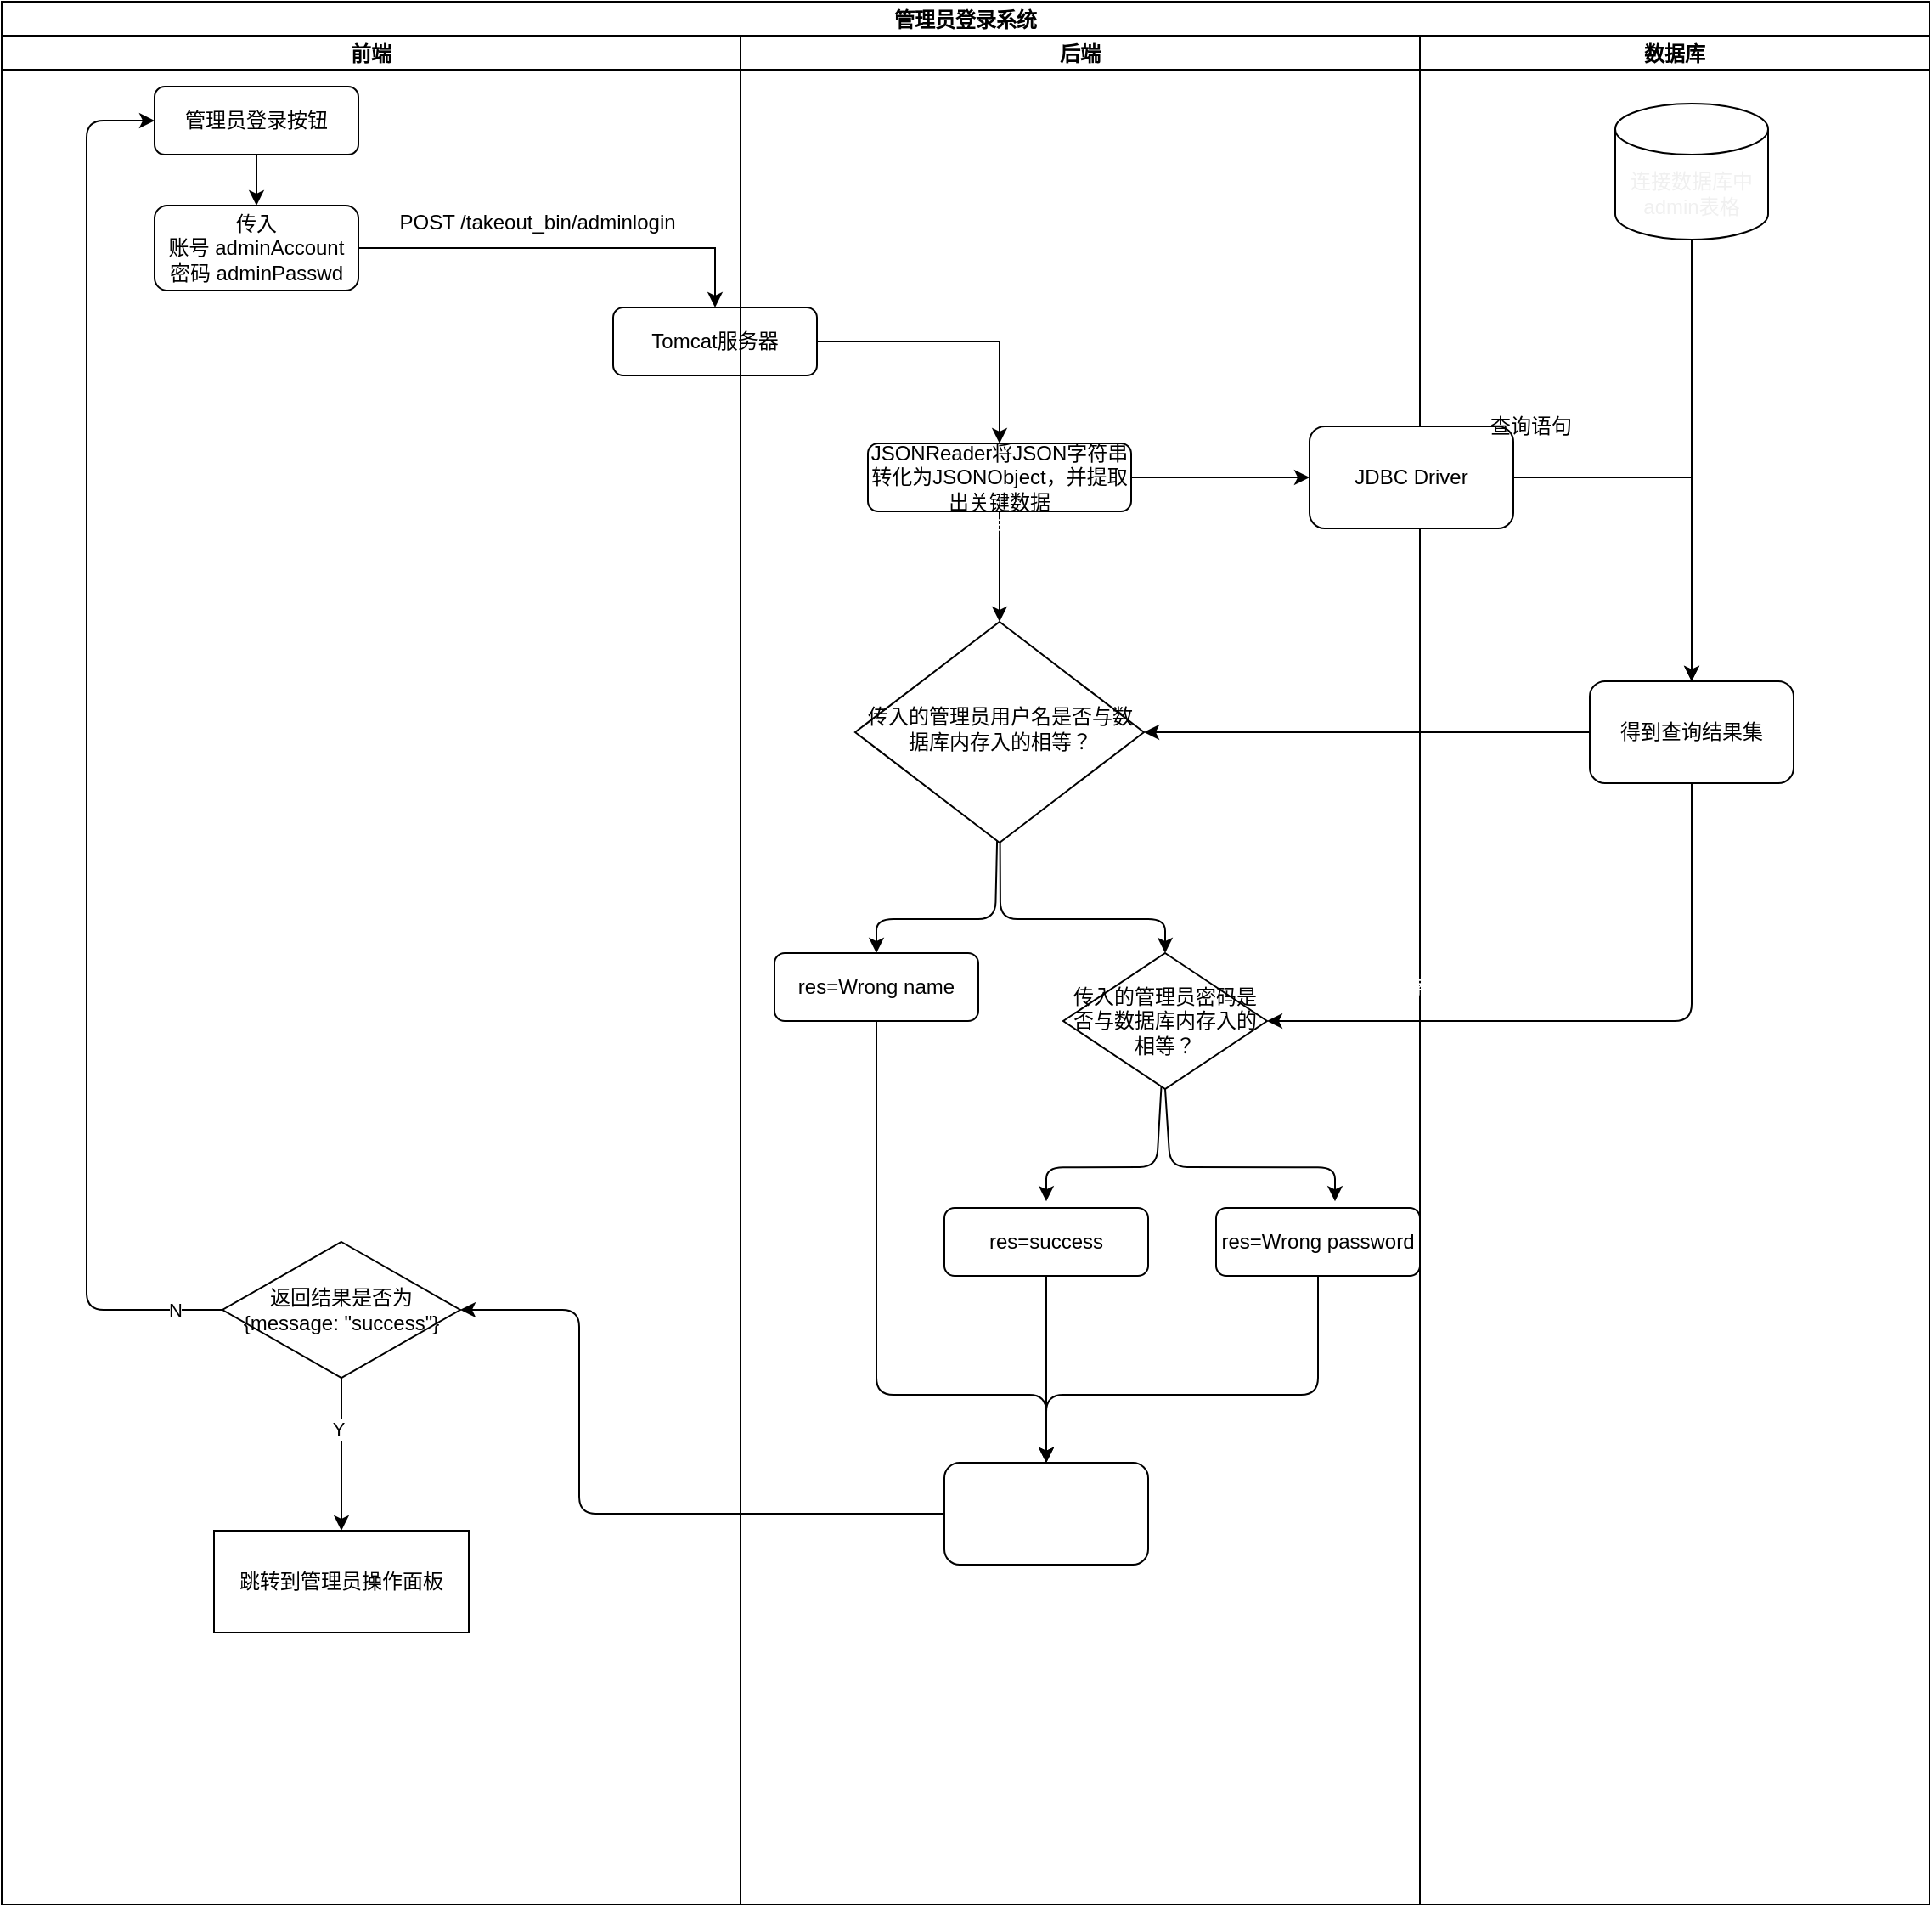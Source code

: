 <mxfile>
    <diagram id="C5RBs43oDa-KdzZeNtuy" name="Page-1">
        <mxGraphModel dx="812" dy="1836" grid="1" gridSize="10" guides="1" tooltips="1" connect="1" arrows="1" fold="1" page="1" pageScale="1" pageWidth="827" pageHeight="1169" math="0" shadow="0">
            <root>
                <mxCell id="WIyWlLk6GJQsqaUBKTNV-0"/>
                <mxCell id="WIyWlLk6GJQsqaUBKTNV-1" parent="WIyWlLk6GJQsqaUBKTNV-0"/>
                <mxCell id="Nnn05chG0eaQS7qh2sse-32" value="管理员登录系统" style="swimlane;childLayout=stackLayout;resizeParent=1;resizeParentMax=0;startSize=20;" parent="WIyWlLk6GJQsqaUBKTNV-1" vertex="1">
                    <mxGeometry x="80" y="-60" width="1135" height="1120" as="geometry"/>
                </mxCell>
                <mxCell id="Nnn05chG0eaQS7qh2sse-33" value="前端" style="swimlane;startSize=20;" parent="Nnn05chG0eaQS7qh2sse-32" vertex="1">
                    <mxGeometry y="20" width="435" height="1100" as="geometry"/>
                </mxCell>
                <mxCell id="WIyWlLk6GJQsqaUBKTNV-3" value="管理员登录按钮" style="rounded=1;whiteSpace=wrap;html=1;fontSize=12;glass=0;strokeWidth=1;shadow=0;" parent="Nnn05chG0eaQS7qh2sse-33" vertex="1">
                    <mxGeometry x="90" y="30" width="120" height="40" as="geometry"/>
                </mxCell>
                <mxCell id="iS-OtDxBqbeYaa8vzJeI-2" value="Tomcat服务器" style="rounded=1;whiteSpace=wrap;html=1;" parent="Nnn05chG0eaQS7qh2sse-33" vertex="1">
                    <mxGeometry x="360" y="160" width="120" height="40" as="geometry"/>
                </mxCell>
                <mxCell id="iS-OtDxBqbeYaa8vzJeI-5" value="POST /takeout_bin/adminlogin" style="text;html=1;align=center;verticalAlign=middle;resizable=0;points=[];autosize=1;strokeColor=none;fillColor=none;" parent="Nnn05chG0eaQS7qh2sse-33" vertex="1">
                    <mxGeometry x="225" y="100" width="180" height="20" as="geometry"/>
                </mxCell>
                <mxCell id="0su01C4IOqTVJXGGitPO-1" style="edgeStyle=orthogonalEdgeStyle;rounded=0;orthogonalLoop=1;jettySize=auto;html=1;" parent="Nnn05chG0eaQS7qh2sse-33" source="CLrBrozOyrgCROqdUv1q-2" target="iS-OtDxBqbeYaa8vzJeI-2" edge="1">
                    <mxGeometry relative="1" as="geometry"/>
                </mxCell>
                <mxCell id="CLrBrozOyrgCROqdUv1q-2" value="传入&lt;br&gt;账号 adminAccount &lt;br&gt;密码 adminPasswd" style="rounded=1;whiteSpace=wrap;html=1;" parent="Nnn05chG0eaQS7qh2sse-33" vertex="1">
                    <mxGeometry x="90" y="100" width="120" height="50" as="geometry"/>
                </mxCell>
                <mxCell id="CLrBrozOyrgCROqdUv1q-1" style="edgeStyle=orthogonalEdgeStyle;rounded=0;orthogonalLoop=1;jettySize=auto;html=1;exitX=0.5;exitY=1;exitDx=0;exitDy=0;" parent="Nnn05chG0eaQS7qh2sse-33" source="WIyWlLk6GJQsqaUBKTNV-3" target="CLrBrozOyrgCROqdUv1q-2" edge="1">
                    <mxGeometry relative="1" as="geometry">
                        <mxPoint x="150" y="100" as="targetPoint"/>
                    </mxGeometry>
                </mxCell>
                <mxCell id="44" style="edgeStyle=none;html=1;entryX=0;entryY=0.5;entryDx=0;entryDy=0;" edge="1" parent="Nnn05chG0eaQS7qh2sse-33" target="WIyWlLk6GJQsqaUBKTNV-3">
                    <mxGeometry relative="1" as="geometry">
                        <mxPoint x="130" y="750" as="sourcePoint"/>
                        <Array as="points">
                            <mxPoint x="50" y="750"/>
                            <mxPoint x="50" y="50"/>
                            <mxPoint x="80" y="50"/>
                        </Array>
                    </mxGeometry>
                </mxCell>
                <mxCell id="45" value="N&lt;br&gt;" style="edgeLabel;html=1;align=center;verticalAlign=middle;resizable=0;points=[];" vertex="1" connectable="0" parent="44">
                    <mxGeometry x="-0.93" relative="1" as="geometry">
                        <mxPoint as="offset"/>
                    </mxGeometry>
                </mxCell>
                <mxCell id="47" value="" style="edgeStyle=none;html=1;" edge="1" parent="Nnn05chG0eaQS7qh2sse-33" source="43" target="46">
                    <mxGeometry relative="1" as="geometry"/>
                </mxCell>
                <mxCell id="48" value="Y" style="edgeLabel;html=1;align=center;verticalAlign=middle;resizable=0;points=[];" vertex="1" connectable="0" parent="47">
                    <mxGeometry x="-0.34" y="-2" relative="1" as="geometry">
                        <mxPoint as="offset"/>
                    </mxGeometry>
                </mxCell>
                <mxCell id="43" value="返回结果是否为&lt;br&gt;{message: &quot;success&quot;}" style="rhombus;whiteSpace=wrap;html=1;" parent="Nnn05chG0eaQS7qh2sse-33" vertex="1">
                    <mxGeometry x="130" y="710" width="140" height="80" as="geometry"/>
                </mxCell>
                <mxCell id="46" value="跳转到管理员操作面板" style="whiteSpace=wrap;html=1;" vertex="1" parent="Nnn05chG0eaQS7qh2sse-33">
                    <mxGeometry x="125" y="880" width="150" height="60" as="geometry"/>
                </mxCell>
                <mxCell id="Nnn05chG0eaQS7qh2sse-34" value="后端" style="swimlane;startSize=20;" parent="Nnn05chG0eaQS7qh2sse-32" vertex="1">
                    <mxGeometry x="435" y="20" width="400" height="1100" as="geometry"/>
                </mxCell>
                <mxCell id="8" style="edgeStyle=none;html=1;entryX=0.5;entryY=0;entryDx=0;entryDy=0;fontColor=#FFFFFF;" parent="Nnn05chG0eaQS7qh2sse-34" source="Nnn05chG0eaQS7qh2sse-3" target="WIyWlLk6GJQsqaUBKTNV-6" edge="1">
                    <mxGeometry relative="1" as="geometry"/>
                </mxCell>
                <mxCell id="Nnn05chG0eaQS7qh2sse-3" value="JSONReader将JSON字符串转化为JSONObject，并提取出关键数据" style="rounded=1;whiteSpace=wrap;html=1;" parent="Nnn05chG0eaQS7qh2sse-34" vertex="1">
                    <mxGeometry x="75" y="240" width="155" height="40" as="geometry"/>
                </mxCell>
                <mxCell id="10" style="edgeStyle=none;html=1;entryX=0.5;entryY=0;entryDx=0;entryDy=0;fontColor=#FFFFFF;" parent="Nnn05chG0eaQS7qh2sse-34" source="WIyWlLk6GJQsqaUBKTNV-6" target="WIyWlLk6GJQsqaUBKTNV-7" edge="1">
                    <mxGeometry relative="1" as="geometry">
                        <Array as="points">
                            <mxPoint x="150" y="520"/>
                            <mxPoint x="80" y="520"/>
                        </Array>
                    </mxGeometry>
                </mxCell>
                <mxCell id="11" style="edgeStyle=none;html=1;entryX=0.5;entryY=0;entryDx=0;entryDy=0;fontColor=#FFFFFF;" parent="Nnn05chG0eaQS7qh2sse-34" source="WIyWlLk6GJQsqaUBKTNV-6" target="CLrBrozOyrgCROqdUv1q-3" edge="1">
                    <mxGeometry relative="1" as="geometry">
                        <Array as="points">
                            <mxPoint x="153" y="520"/>
                            <mxPoint x="250" y="520"/>
                        </Array>
                    </mxGeometry>
                </mxCell>
                <mxCell id="WIyWlLk6GJQsqaUBKTNV-6" value="传入的管理员用户名是否与数据库内存入的相等？" style="rhombus;whiteSpace=wrap;html=1;shadow=0;fontFamily=Helvetica;fontSize=12;align=center;strokeWidth=1;spacing=6;spacingTop=-4;" parent="Nnn05chG0eaQS7qh2sse-34" vertex="1">
                    <mxGeometry x="67.5" y="345" width="170" height="130" as="geometry"/>
                </mxCell>
                <mxCell id="35" style="edgeStyle=none;html=1;fontColor=#FFFFFF;" parent="Nnn05chG0eaQS7qh2sse-34" source="WIyWlLk6GJQsqaUBKTNV-7" target="34" edge="1">
                    <mxGeometry relative="1" as="geometry">
                        <Array as="points">
                            <mxPoint x="80" y="800"/>
                            <mxPoint x="180" y="800"/>
                        </Array>
                    </mxGeometry>
                </mxCell>
                <mxCell id="WIyWlLk6GJQsqaUBKTNV-7" value="res=Wrong name" style="rounded=1;whiteSpace=wrap;html=1;fontSize=12;glass=0;strokeWidth=1;shadow=0;" parent="Nnn05chG0eaQS7qh2sse-34" vertex="1">
                    <mxGeometry x="20" y="540" width="120" height="40" as="geometry"/>
                </mxCell>
                <mxCell id="CLrBrozOyrgCROqdUv1q-3" value="传入的管理员密码是否与数据库内存入的相等？" style="rhombus;whiteSpace=wrap;html=1;" parent="Nnn05chG0eaQS7qh2sse-34" vertex="1">
                    <mxGeometry x="190" y="540" width="120" height="80" as="geometry"/>
                </mxCell>
                <mxCell id="38" style="edgeStyle=none;html=1;entryX=0.5;entryY=0;entryDx=0;entryDy=0;fontColor=#FFFFFF;" parent="Nnn05chG0eaQS7qh2sse-34" source="CLrBrozOyrgCROqdUv1q-12" target="34" edge="1">
                    <mxGeometry relative="1" as="geometry"/>
                </mxCell>
                <mxCell id="CLrBrozOyrgCROqdUv1q-12" value="res=success" style="rounded=1;whiteSpace=wrap;html=1;" parent="Nnn05chG0eaQS7qh2sse-34" vertex="1">
                    <mxGeometry x="120" y="690" width="120" height="40" as="geometry"/>
                </mxCell>
                <mxCell id="CLrBrozOyrgCROqdUv1q-13" value="res=Wrong password" style="rounded=1;whiteSpace=wrap;html=1;" parent="Nnn05chG0eaQS7qh2sse-34" vertex="1">
                    <mxGeometry x="280" y="690" width="120" height="40" as="geometry"/>
                </mxCell>
                <mxCell id="0" value="&lt;font color=&quot;#ffffff&quot;&gt;数据库内存入的管理员用户名&lt;br&gt;&lt;/font&gt;" style="text;html=1;align=center;verticalAlign=middle;resizable=0;points=[];autosize=1;strokeColor=none;fillColor=none;fontColor=#000000;" parent="Nnn05chG0eaQS7qh2sse-34" vertex="1">
                    <mxGeometry x="290" y="420" width="170" height="20" as="geometry"/>
                </mxCell>
                <mxCell id="12" value="N" style="text;html=1;align=center;verticalAlign=middle;resizable=0;points=[];autosize=1;strokeColor=none;fillColor=none;fontColor=#FFFFFF;" parent="Nnn05chG0eaQS7qh2sse-34" vertex="1">
                    <mxGeometry x="92.5" y="490" width="20" height="20" as="geometry"/>
                </mxCell>
                <mxCell id="13" value="Y" style="text;html=1;align=center;verticalAlign=middle;resizable=0;points=[];autosize=1;strokeColor=none;fillColor=none;fontColor=#FFFFFF;" parent="Nnn05chG0eaQS7qh2sse-34" vertex="1">
                    <mxGeometry x="190" y="490" width="20" height="20" as="geometry"/>
                </mxCell>
                <mxCell id="30" style="edgeStyle=none;html=1;entryX=0.5;entryY=0;entryDx=0;entryDy=0;fontColor=#FFFFFF;" parent="Nnn05chG0eaQS7qh2sse-34" source="CLrBrozOyrgCROqdUv1q-3" edge="1">
                    <mxGeometry relative="1" as="geometry">
                        <mxPoint x="251.048" y="620.0" as="sourcePoint"/>
                        <mxPoint x="180" y="686.11" as="targetPoint"/>
                        <Array as="points">
                            <mxPoint x="245" y="666"/>
                            <mxPoint x="180" y="666.11"/>
                        </Array>
                    </mxGeometry>
                </mxCell>
                <mxCell id="31" style="edgeStyle=none;html=1;entryX=0.5;entryY=0;entryDx=0;entryDy=0;fontColor=#FFFFFF;exitX=0.5;exitY=1;exitDx=0;exitDy=0;" parent="Nnn05chG0eaQS7qh2sse-34" source="CLrBrozOyrgCROqdUv1q-3" edge="1">
                    <mxGeometry relative="1" as="geometry">
                        <mxPoint x="252.794" y="620.885" as="sourcePoint"/>
                        <mxPoint x="350" y="686.11" as="targetPoint"/>
                        <Array as="points">
                            <mxPoint x="253" y="666"/>
                            <mxPoint x="350" y="666.11"/>
                        </Array>
                    </mxGeometry>
                </mxCell>
                <mxCell id="32" value="N" style="text;html=1;align=center;verticalAlign=middle;resizable=0;points=[];autosize=1;strokeColor=none;fillColor=none;fontColor=#FFFFFF;" parent="Nnn05chG0eaQS7qh2sse-34" vertex="1">
                    <mxGeometry x="192.5" y="636.11" width="20" height="20" as="geometry"/>
                </mxCell>
                <mxCell id="33" value="Y" style="text;html=1;align=center;verticalAlign=middle;resizable=0;points=[];autosize=1;strokeColor=none;fillColor=none;fontColor=#FFFFFF;" parent="Nnn05chG0eaQS7qh2sse-34" vertex="1">
                    <mxGeometry x="290" y="636.11" width="20" height="20" as="geometry"/>
                </mxCell>
                <mxCell id="34" value="将res封装到JSONObject再转换为JSON字符串" style="rounded=1;whiteSpace=wrap;html=1;labelBackgroundColor=none;fontColor=#FFFFFF;" parent="Nnn05chG0eaQS7qh2sse-34" vertex="1">
                    <mxGeometry x="120" y="840" width="120" height="60" as="geometry"/>
                </mxCell>
                <mxCell id="37" style="edgeStyle=none;html=1;fontColor=#FFFFFF;entryX=0.5;entryY=0;entryDx=0;entryDy=0;" parent="Nnn05chG0eaQS7qh2sse-34" source="CLrBrozOyrgCROqdUv1q-13" target="34" edge="1">
                    <mxGeometry relative="1" as="geometry">
                        <mxPoint x="340" y="820" as="targetPoint"/>
                        <Array as="points">
                            <mxPoint x="340" y="800"/>
                            <mxPoint x="180" y="800"/>
                        </Array>
                    </mxGeometry>
                </mxCell>
                <mxCell id="Nnn05chG0eaQS7qh2sse-35" value="数据库" style="swimlane;startSize=20;" parent="Nnn05chG0eaQS7qh2sse-32" vertex="1">
                    <mxGeometry x="835" y="20" width="300" height="1100" as="geometry"/>
                </mxCell>
                <mxCell id="Nnn05chG0eaQS7qh2sse-37" style="edgeStyle=orthogonalEdgeStyle;rounded=0;orthogonalLoop=1;jettySize=auto;html=1;exitX=0.5;exitY=1;exitDx=0;exitDy=0;exitPerimeter=0;" parent="Nnn05chG0eaQS7qh2sse-35" source="41" edge="1">
                    <mxGeometry relative="1" as="geometry">
                        <mxPoint x="160" y="80" as="sourcePoint"/>
                        <mxPoint x="160" y="380" as="targetPoint"/>
                    </mxGeometry>
                </mxCell>
                <mxCell id="3" style="edgeStyle=none;html=1;fontColor=#FFFFFF;" parent="Nnn05chG0eaQS7qh2sse-35" target="1" edge="1">
                    <mxGeometry relative="1" as="geometry">
                        <mxPoint x="160" y="260" as="sourcePoint"/>
                    </mxGeometry>
                </mxCell>
                <mxCell id="0su01C4IOqTVJXGGitPO-5" style="edgeStyle=orthogonalEdgeStyle;rounded=0;orthogonalLoop=1;jettySize=auto;html=1;" parent="Nnn05chG0eaQS7qh2sse-35" source="0su01C4IOqTVJXGGitPO-3" edge="1">
                    <mxGeometry relative="1" as="geometry">
                        <mxPoint x="160" y="390" as="targetPoint"/>
                    </mxGeometry>
                </mxCell>
                <mxCell id="0su01C4IOqTVJXGGitPO-3" value="JDBC Driver" style="rounded=1;whiteSpace=wrap;html=1;" parent="Nnn05chG0eaQS7qh2sse-35" vertex="1">
                    <mxGeometry x="-65" y="230" width="120" height="60" as="geometry"/>
                </mxCell>
                <mxCell id="1" value="得到查询结果集" style="rounded=1;whiteSpace=wrap;html=1;" parent="Nnn05chG0eaQS7qh2sse-35" vertex="1">
                    <mxGeometry x="100" y="380" width="120" height="60" as="geometry"/>
                </mxCell>
                <mxCell id="29" value="&lt;font color=&quot;#ffffff&quot;&gt;数据库内存入的管理员密码&lt;br&gt;&lt;/font&gt;" style="text;html=1;align=center;verticalAlign=middle;resizable=0;points=[];autosize=1;strokeColor=none;fillColor=none;fontColor=#000000;" parent="Nnn05chG0eaQS7qh2sse-35" vertex="1">
                    <mxGeometry x="-65" y="550" width="160" height="20" as="geometry"/>
                </mxCell>
                <mxCell id="41" value="&lt;span style=&quot;color: rgb(240 , 240 , 240)&quot;&gt;连接数据库中admin表格&lt;/span&gt;" style="shape=cylinder3;whiteSpace=wrap;html=1;boundedLbl=1;backgroundOutline=1;size=15;labelBackgroundColor=none;fontColor=#FFFFFF;" parent="Nnn05chG0eaQS7qh2sse-35" vertex="1">
                    <mxGeometry x="115" y="40" width="90" height="80" as="geometry"/>
                </mxCell>
                <mxCell id="0su01C4IOqTVJXGGitPO-0" style="edgeStyle=orthogonalEdgeStyle;rounded=0;orthogonalLoop=1;jettySize=auto;html=1;entryX=0.5;entryY=0;entryDx=0;entryDy=0;" parent="Nnn05chG0eaQS7qh2sse-32" source="iS-OtDxBqbeYaa8vzJeI-2" target="Nnn05chG0eaQS7qh2sse-3" edge="1">
                    <mxGeometry relative="1" as="geometry"/>
                </mxCell>
                <mxCell id="0su01C4IOqTVJXGGitPO-2" style="edgeStyle=orthogonalEdgeStyle;rounded=0;orthogonalLoop=1;jettySize=auto;html=1;" parent="Nnn05chG0eaQS7qh2sse-32" source="Nnn05chG0eaQS7qh2sse-3" target="0su01C4IOqTVJXGGitPO-3" edge="1">
                    <mxGeometry relative="1" as="geometry">
                        <mxPoint x="770" y="280" as="targetPoint"/>
                    </mxGeometry>
                </mxCell>
                <mxCell id="5" style="edgeStyle=none;html=1;fontColor=#FFFFFF;" parent="Nnn05chG0eaQS7qh2sse-32" source="1" target="WIyWlLk6GJQsqaUBKTNV-6" edge="1">
                    <mxGeometry relative="1" as="geometry"/>
                </mxCell>
                <mxCell id="14" style="edgeStyle=none;html=1;fontColor=#FFFFFF;entryX=1;entryY=0.5;entryDx=0;entryDy=0;" parent="Nnn05chG0eaQS7qh2sse-32" source="1" target="CLrBrozOyrgCROqdUv1q-3" edge="1">
                    <mxGeometry relative="1" as="geometry">
                        <mxPoint x="990" y="570" as="targetPoint"/>
                        <Array as="points">
                            <mxPoint x="995" y="600"/>
                        </Array>
                    </mxGeometry>
                </mxCell>
                <mxCell id="39" style="edgeStyle=none;html=1;fontColor=#FFFFFF;entryX=1;entryY=0.5;entryDx=0;entryDy=0;" parent="Nnn05chG0eaQS7qh2sse-32" source="34" target="43" edge="1">
                    <mxGeometry relative="1" as="geometry">
                        <mxPoint x="180" y="890" as="targetPoint"/>
                        <Array as="points">
                            <mxPoint x="340" y="890"/>
                            <mxPoint x="340" y="770"/>
                        </Array>
                    </mxGeometry>
                </mxCell>
                <mxCell id="0su01C4IOqTVJXGGitPO-6" value="查询语句" style="text;html=1;align=center;verticalAlign=middle;resizable=0;points=[];autosize=1;strokeColor=none;fillColor=none;" parent="WIyWlLk6GJQsqaUBKTNV-1" vertex="1">
                    <mxGeometry x="950" y="180" width="60" height="20" as="geometry"/>
                </mxCell>
                <mxCell id="9" value="传入的管理员用户名与密码" style="text;html=1;align=center;verticalAlign=middle;resizable=0;points=[];autosize=1;strokeColor=none;fillColor=none;fontColor=#FFFFFF;" parent="WIyWlLk6GJQsqaUBKTNV-1" vertex="1">
                    <mxGeometry x="580" y="240" width="160" height="20" as="geometry"/>
                </mxCell>
            </root>
        </mxGraphModel>
    </diagram>
</mxfile>